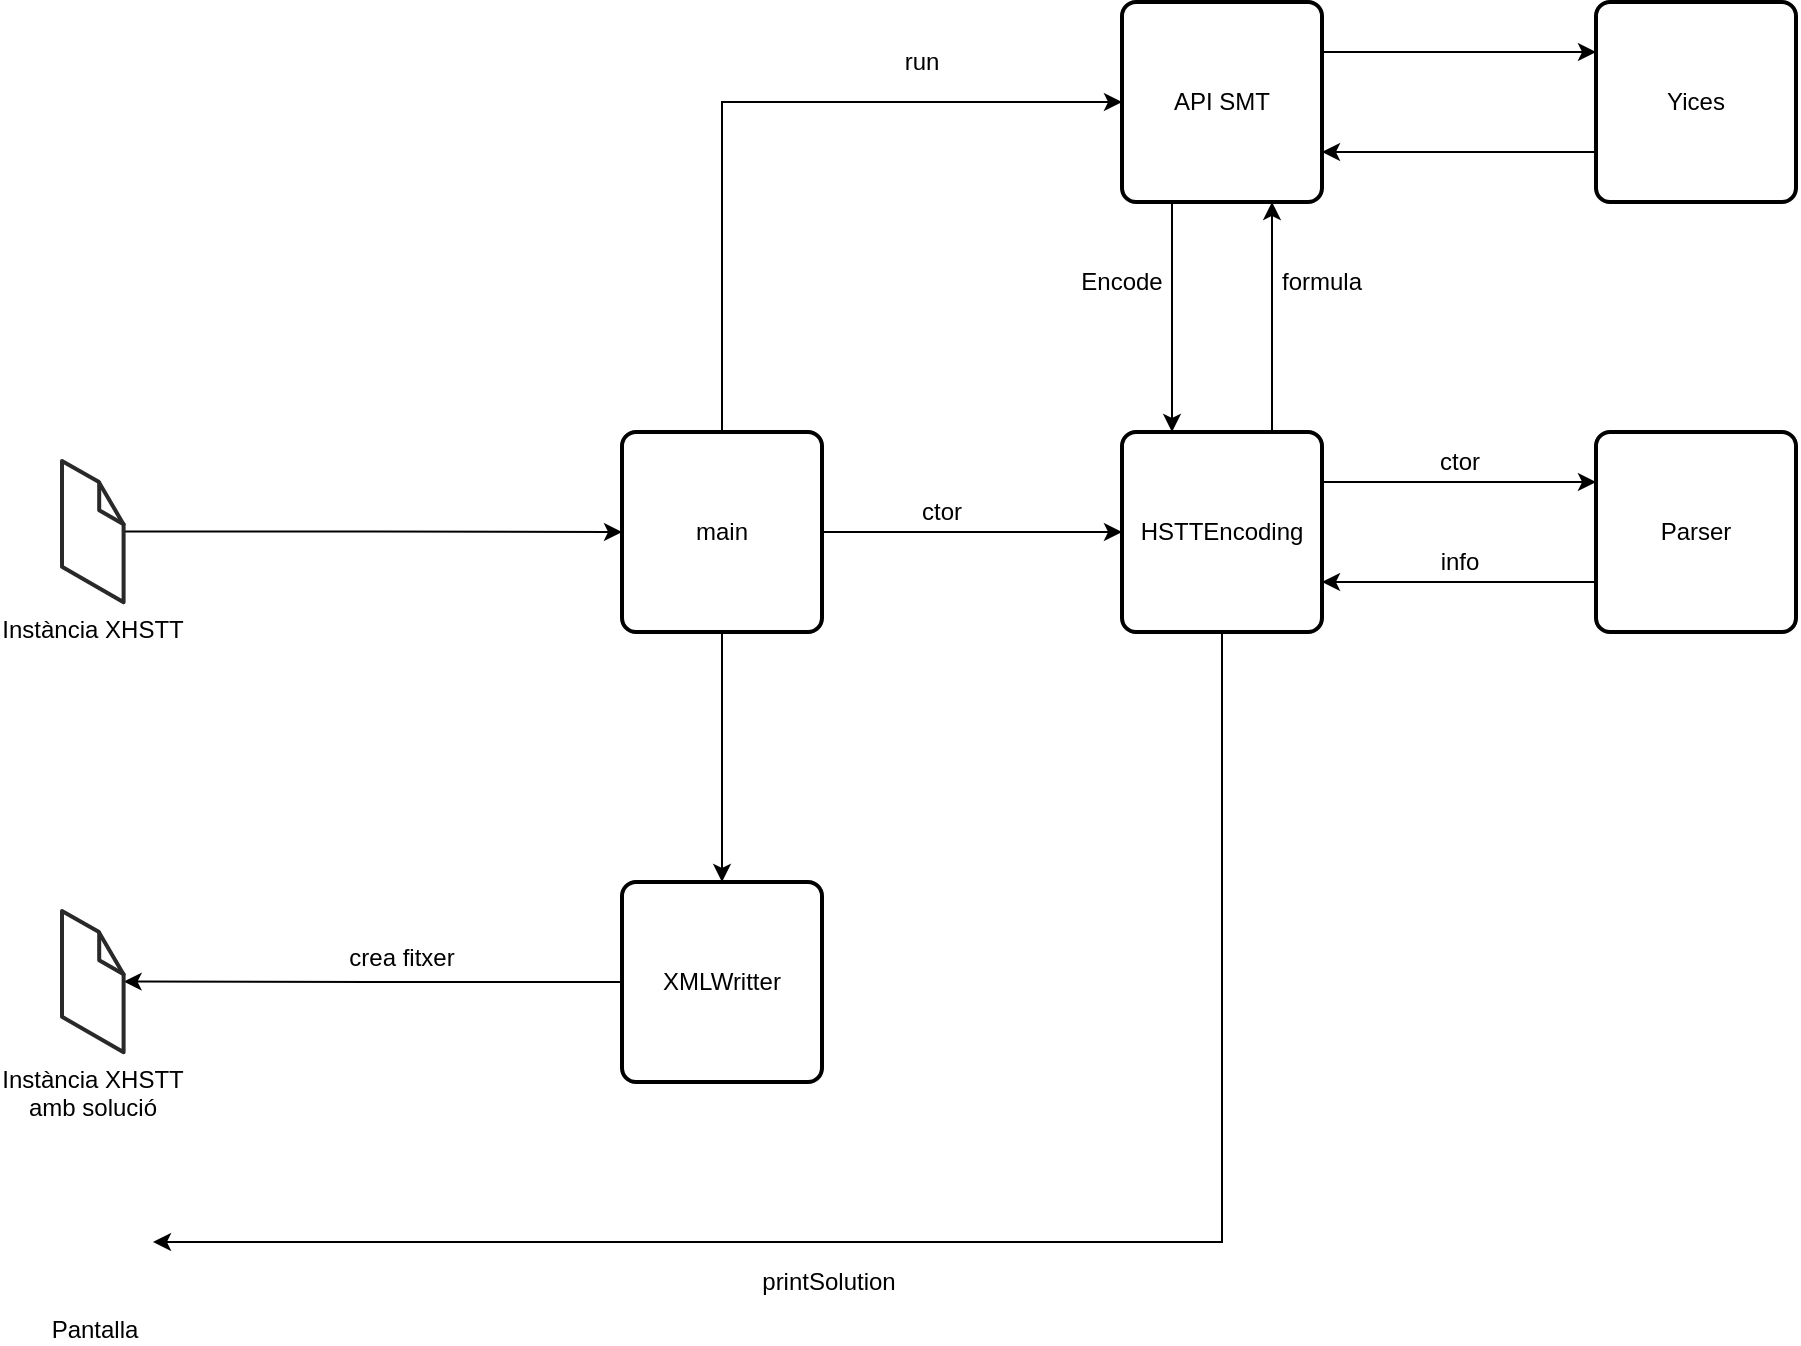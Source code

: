 <mxfile version="11.2.4" type="device" pages="1"><diagram id="E1ViBZqhV4ZeYsV7e0Dk" name="Page-1"><mxGraphModel dx="2048" dy="1102" grid="1" gridSize="10" guides="1" tooltips="1" connect="1" arrows="1" fold="1" page="1" pageScale="1" pageWidth="827" pageHeight="1169" math="0" shadow="0"><root><mxCell id="0"/><mxCell id="1" parent="0"/><mxCell id="VFKXnvXVvZzlb42uTi8e-25" style="edgeStyle=orthogonalEdgeStyle;rounded=0;orthogonalLoop=1;jettySize=auto;html=1;entryX=0;entryY=0.5;entryDx=0;entryDy=0;" edge="1" parent="1" source="VFKXnvXVvZzlb42uTi8e-2" target="VFKXnvXVvZzlb42uTi8e-3"><mxGeometry relative="1" as="geometry"/></mxCell><mxCell id="VFKXnvXVvZzlb42uTi8e-2" value="Instància XHSTT" style="verticalLabelPosition=bottom;html=1;verticalAlign=top;strokeWidth=1;align=center;outlineConnect=0;dashed=0;outlineConnect=0;shape=mxgraph.aws3d.file;aspect=fixed;strokeColor=#292929;fillColor=#ffffff;" vertex="1" parent="1"><mxGeometry x="60" y="239.5" width="30.8" height="70.6" as="geometry"/></mxCell><mxCell id="VFKXnvXVvZzlb42uTi8e-6" style="edgeStyle=orthogonalEdgeStyle;rounded=0;orthogonalLoop=1;jettySize=auto;html=1;entryX=0;entryY=0.5;entryDx=0;entryDy=0;" edge="1" parent="1" source="VFKXnvXVvZzlb42uTi8e-3" target="VFKXnvXVvZzlb42uTi8e-4"><mxGeometry relative="1" as="geometry"/></mxCell><mxCell id="VFKXnvXVvZzlb42uTi8e-11" style="edgeStyle=orthogonalEdgeStyle;rounded=0;orthogonalLoop=1;jettySize=auto;html=1;entryX=0;entryY=0.5;entryDx=0;entryDy=0;exitX=0.5;exitY=0;exitDx=0;exitDy=0;" edge="1" parent="1" source="VFKXnvXVvZzlb42uTi8e-3" target="VFKXnvXVvZzlb42uTi8e-10"><mxGeometry relative="1" as="geometry"><Array as="points"><mxPoint x="390" y="60"/></Array></mxGeometry></mxCell><mxCell id="VFKXnvXVvZzlb42uTi8e-22" style="edgeStyle=orthogonalEdgeStyle;rounded=0;orthogonalLoop=1;jettySize=auto;html=1;exitX=0.5;exitY=1;exitDx=0;exitDy=0;entryX=0.5;entryY=0;entryDx=0;entryDy=0;" edge="1" parent="1" source="VFKXnvXVvZzlb42uTi8e-3" target="VFKXnvXVvZzlb42uTi8e-20"><mxGeometry relative="1" as="geometry"/></mxCell><mxCell id="VFKXnvXVvZzlb42uTi8e-3" value="main" style="rounded=1;whiteSpace=wrap;html=1;absoluteArcSize=1;arcSize=14;strokeWidth=2;" vertex="1" parent="1"><mxGeometry x="340" y="225" width="100" height="100" as="geometry"/></mxCell><mxCell id="VFKXnvXVvZzlb42uTi8e-16" style="edgeStyle=orthogonalEdgeStyle;rounded=0;orthogonalLoop=1;jettySize=auto;html=1;exitX=0.75;exitY=0;exitDx=0;exitDy=0;entryX=0.75;entryY=1;entryDx=0;entryDy=0;" edge="1" parent="1" source="VFKXnvXVvZzlb42uTi8e-4" target="VFKXnvXVvZzlb42uTi8e-10"><mxGeometry relative="1" as="geometry"/></mxCell><mxCell id="VFKXnvXVvZzlb42uTi8e-18" style="edgeStyle=orthogonalEdgeStyle;rounded=0;orthogonalLoop=1;jettySize=auto;html=1;exitX=1;exitY=0.25;exitDx=0;exitDy=0;entryX=0;entryY=0.25;entryDx=0;entryDy=0;" edge="1" parent="1" source="VFKXnvXVvZzlb42uTi8e-4" target="VFKXnvXVvZzlb42uTi8e-5"><mxGeometry relative="1" as="geometry"/></mxCell><mxCell id="VFKXnvXVvZzlb42uTi8e-37" style="edgeStyle=orthogonalEdgeStyle;rounded=0;orthogonalLoop=1;jettySize=auto;html=1;entryX=1;entryY=0.5;entryDx=0;entryDy=0;" edge="1" parent="1" source="VFKXnvXVvZzlb42uTi8e-4" target="VFKXnvXVvZzlb42uTi8e-36"><mxGeometry relative="1" as="geometry"><Array as="points"><mxPoint x="640" y="630"/></Array></mxGeometry></mxCell><mxCell id="VFKXnvXVvZzlb42uTi8e-4" value="HSTTEncoding" style="rounded=1;whiteSpace=wrap;html=1;absoluteArcSize=1;arcSize=14;strokeWidth=2;" vertex="1" parent="1"><mxGeometry x="590" y="225" width="100" height="100" as="geometry"/></mxCell><mxCell id="VFKXnvXVvZzlb42uTi8e-19" style="edgeStyle=orthogonalEdgeStyle;rounded=0;orthogonalLoop=1;jettySize=auto;html=1;exitX=0;exitY=0.75;exitDx=0;exitDy=0;entryX=1;entryY=0.75;entryDx=0;entryDy=0;" edge="1" parent="1" source="VFKXnvXVvZzlb42uTi8e-5" target="VFKXnvXVvZzlb42uTi8e-4"><mxGeometry relative="1" as="geometry"/></mxCell><mxCell id="VFKXnvXVvZzlb42uTi8e-5" value="Parser" style="rounded=1;whiteSpace=wrap;html=1;absoluteArcSize=1;arcSize=14;strokeWidth=2;" vertex="1" parent="1"><mxGeometry x="827" y="225" width="100" height="100" as="geometry"/></mxCell><mxCell id="VFKXnvXVvZzlb42uTi8e-13" style="edgeStyle=orthogonalEdgeStyle;rounded=0;orthogonalLoop=1;jettySize=auto;html=1;exitX=1;exitY=0.25;exitDx=0;exitDy=0;entryX=0;entryY=0.25;entryDx=0;entryDy=0;" edge="1" parent="1" source="VFKXnvXVvZzlb42uTi8e-10" target="VFKXnvXVvZzlb42uTi8e-12"><mxGeometry relative="1" as="geometry"/></mxCell><mxCell id="VFKXnvXVvZzlb42uTi8e-15" style="edgeStyle=orthogonalEdgeStyle;rounded=0;orthogonalLoop=1;jettySize=auto;html=1;exitX=0.25;exitY=1;exitDx=0;exitDy=0;entryX=0.25;entryY=0;entryDx=0;entryDy=0;" edge="1" parent="1" source="VFKXnvXVvZzlb42uTi8e-10" target="VFKXnvXVvZzlb42uTi8e-4"><mxGeometry relative="1" as="geometry"/></mxCell><mxCell id="VFKXnvXVvZzlb42uTi8e-10" value="API SMT" style="rounded=1;whiteSpace=wrap;html=1;absoluteArcSize=1;arcSize=14;strokeWidth=2;" vertex="1" parent="1"><mxGeometry x="590" y="10" width="100" height="100" as="geometry"/></mxCell><mxCell id="VFKXnvXVvZzlb42uTi8e-14" style="edgeStyle=orthogonalEdgeStyle;rounded=0;orthogonalLoop=1;jettySize=auto;html=1;exitX=0;exitY=0.75;exitDx=0;exitDy=0;entryX=1;entryY=0.75;entryDx=0;entryDy=0;" edge="1" parent="1" source="VFKXnvXVvZzlb42uTi8e-12" target="VFKXnvXVvZzlb42uTi8e-10"><mxGeometry relative="1" as="geometry"/></mxCell><mxCell id="VFKXnvXVvZzlb42uTi8e-12" value="Yices" style="rounded=1;whiteSpace=wrap;html=1;absoluteArcSize=1;arcSize=14;strokeWidth=2;" vertex="1" parent="1"><mxGeometry x="827" y="10" width="100" height="100" as="geometry"/></mxCell><mxCell id="VFKXnvXVvZzlb42uTi8e-24" style="edgeStyle=orthogonalEdgeStyle;rounded=0;orthogonalLoop=1;jettySize=auto;html=1;" edge="1" parent="1" source="VFKXnvXVvZzlb42uTi8e-20" target="VFKXnvXVvZzlb42uTi8e-23"><mxGeometry relative="1" as="geometry"/></mxCell><mxCell id="VFKXnvXVvZzlb42uTi8e-20" value="XMLWritter" style="rounded=1;whiteSpace=wrap;html=1;absoluteArcSize=1;arcSize=14;strokeWidth=2;" vertex="1" parent="1"><mxGeometry x="340" y="450" width="100" height="100" as="geometry"/></mxCell><mxCell id="VFKXnvXVvZzlb42uTi8e-23" value="Instància XHSTT &lt;br&gt;amb solució" style="verticalLabelPosition=bottom;html=1;verticalAlign=top;strokeWidth=1;align=center;outlineConnect=0;dashed=0;outlineConnect=0;shape=mxgraph.aws3d.file;aspect=fixed;strokeColor=#292929;fillColor=#ffffff;" vertex="1" parent="1"><mxGeometry x="60" y="464.5" width="30.8" height="70.6" as="geometry"/></mxCell><mxCell id="VFKXnvXVvZzlb42uTi8e-28" value="ctor" style="text;html=1;strokeColor=none;fillColor=none;align=center;verticalAlign=middle;whiteSpace=wrap;rounded=0;" vertex="1" parent="1"><mxGeometry x="480" y="255" width="40" height="20" as="geometry"/></mxCell><mxCell id="VFKXnvXVvZzlb42uTi8e-29" value="ctor" style="text;html=1;strokeColor=none;fillColor=none;align=center;verticalAlign=middle;whiteSpace=wrap;rounded=0;" vertex="1" parent="1"><mxGeometry x="739" y="230" width="40" height="20" as="geometry"/></mxCell><mxCell id="VFKXnvXVvZzlb42uTi8e-30" value="info" style="text;html=1;strokeColor=none;fillColor=none;align=center;verticalAlign=middle;whiteSpace=wrap;rounded=0;" vertex="1" parent="1"><mxGeometry x="739" y="282.5" width="40" height="15" as="geometry"/></mxCell><mxCell id="VFKXnvXVvZzlb42uTi8e-31" value="run" style="text;html=1;strokeColor=none;fillColor=none;align=center;verticalAlign=middle;whiteSpace=wrap;rounded=0;" vertex="1" parent="1"><mxGeometry x="470" y="30" width="40" height="20" as="geometry"/></mxCell><mxCell id="VFKXnvXVvZzlb42uTi8e-32" value="Encode" style="text;html=1;strokeColor=none;fillColor=none;align=center;verticalAlign=middle;whiteSpace=wrap;rounded=0;" vertex="1" parent="1"><mxGeometry x="570" y="140" width="40" height="20" as="geometry"/></mxCell><mxCell id="VFKXnvXVvZzlb42uTi8e-33" value="formula" style="text;html=1;strokeColor=none;fillColor=none;align=center;verticalAlign=middle;whiteSpace=wrap;rounded=0;" vertex="1" parent="1"><mxGeometry x="670" y="140" width="40" height="20" as="geometry"/></mxCell><mxCell id="VFKXnvXVvZzlb42uTi8e-34" value="crea fitxer" style="text;html=1;strokeColor=none;fillColor=none;align=center;verticalAlign=middle;whiteSpace=wrap;rounded=0;" vertex="1" parent="1"><mxGeometry x="200" y="480" width="60" height="15" as="geometry"/></mxCell><mxCell id="VFKXnvXVvZzlb42uTi8e-36" value="Pantalla&lt;br&gt;" style="shape=image;html=1;verticalAlign=top;verticalLabelPosition=bottom;labelBackgroundColor=#ffffff;imageAspect=0;aspect=fixed;image=https://cdn2.iconfinder.com/data/icons/kitchen-appliances-computers-and-electronics/32/Appliances-07-128.png" vertex="1" parent="1"><mxGeometry x="45.5" y="600" width="60" height="60" as="geometry"/></mxCell><mxCell id="VFKXnvXVvZzlb42uTi8e-38" value="printSolution" style="text;html=1;strokeColor=none;fillColor=none;align=center;verticalAlign=middle;whiteSpace=wrap;rounded=0;" vertex="1" parent="1"><mxGeometry x="350" y="640" width="187" height="20" as="geometry"/></mxCell><mxCell id="VFKXnvXVvZzlb42uTi8e-41" value="" style="shape=image;html=1;verticalAlign=top;verticalLabelPosition=bottom;labelBackgroundColor=#ffffff;imageAspect=0;aspect=fixed;image=https://cdn0.iconfinder.com/data/icons/typicons-2/24/arrow-loop-128.png;rotation=-90;" vertex="1" parent="1"><mxGeometry x="620" y="120" width="40" height="40" as="geometry"/></mxCell><mxCell id="VFKXnvXVvZzlb42uTi8e-42" value="" style="shape=image;html=1;verticalAlign=top;verticalLabelPosition=bottom;labelBackgroundColor=#ffffff;imageAspect=0;aspect=fixed;image=https://cdn0.iconfinder.com/data/icons/typicons-2/24/arrow-loop-128.png;rotation=0;" vertex="1" parent="1"><mxGeometry x="699" y="40" width="40" height="40" as="geometry"/></mxCell></root></mxGraphModel></diagram></mxfile>